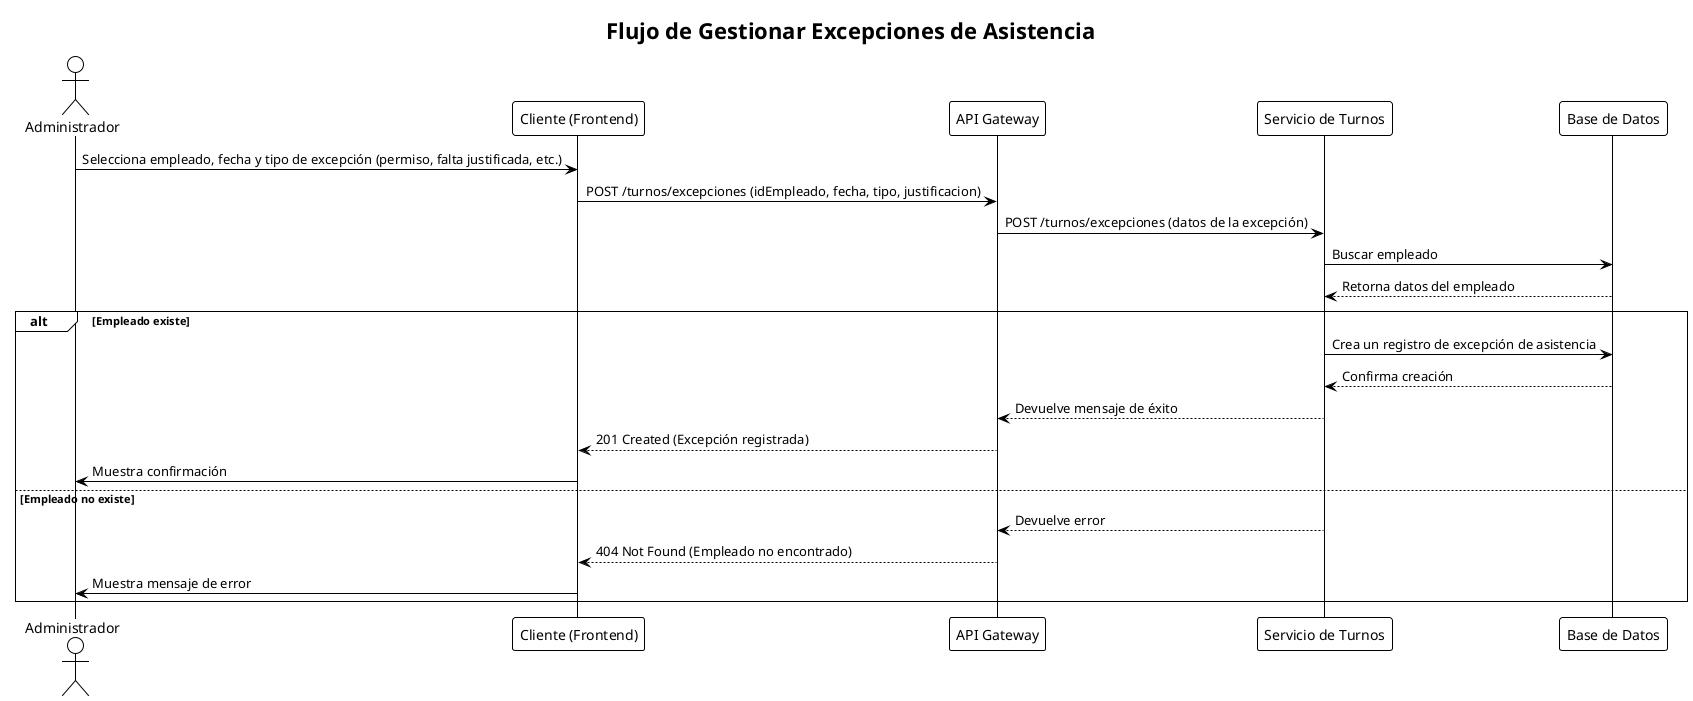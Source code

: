 @startuml sequence_gestionar_excepciones
!theme plain

title "Flujo de Gestionar Excepciones de Asistencia"

actor Administrador
participant "Cliente (Frontend)" as Cliente
participant "API Gateway" as Gateway
participant "Servicio de Turnos" as TurnosService
participant "Base de Datos" as DB

Administrador -> Cliente: Selecciona empleado, fecha y tipo de excepción (permiso, falta justificada, etc.)
Cliente -> Gateway: POST /turnos/excepciones (idEmpleado, fecha, tipo, justificacion)
Gateway -> TurnosService: POST /turnos/excepciones (datos de la excepción)

TurnosService -> DB: Buscar empleado
DB --> TurnosService: Retorna datos del empleado

alt Empleado existe
    TurnosService -> DB: Crea un registro de excepción de asistencia
    DB --> TurnosService: Confirma creación
    TurnosService --> Gateway: Devuelve mensaje de éxito
    Gateway --> Cliente: 201 Created (Excepción registrada)
    Cliente -> Administrador: Muestra confirmación
else Empleado no existe
    TurnosService --> Gateway: Devuelve error
    Gateway --> Cliente: 404 Not Found (Empleado no encontrado)
    Cliente -> Administrador: Muestra mensaje de error
end

@enduml
